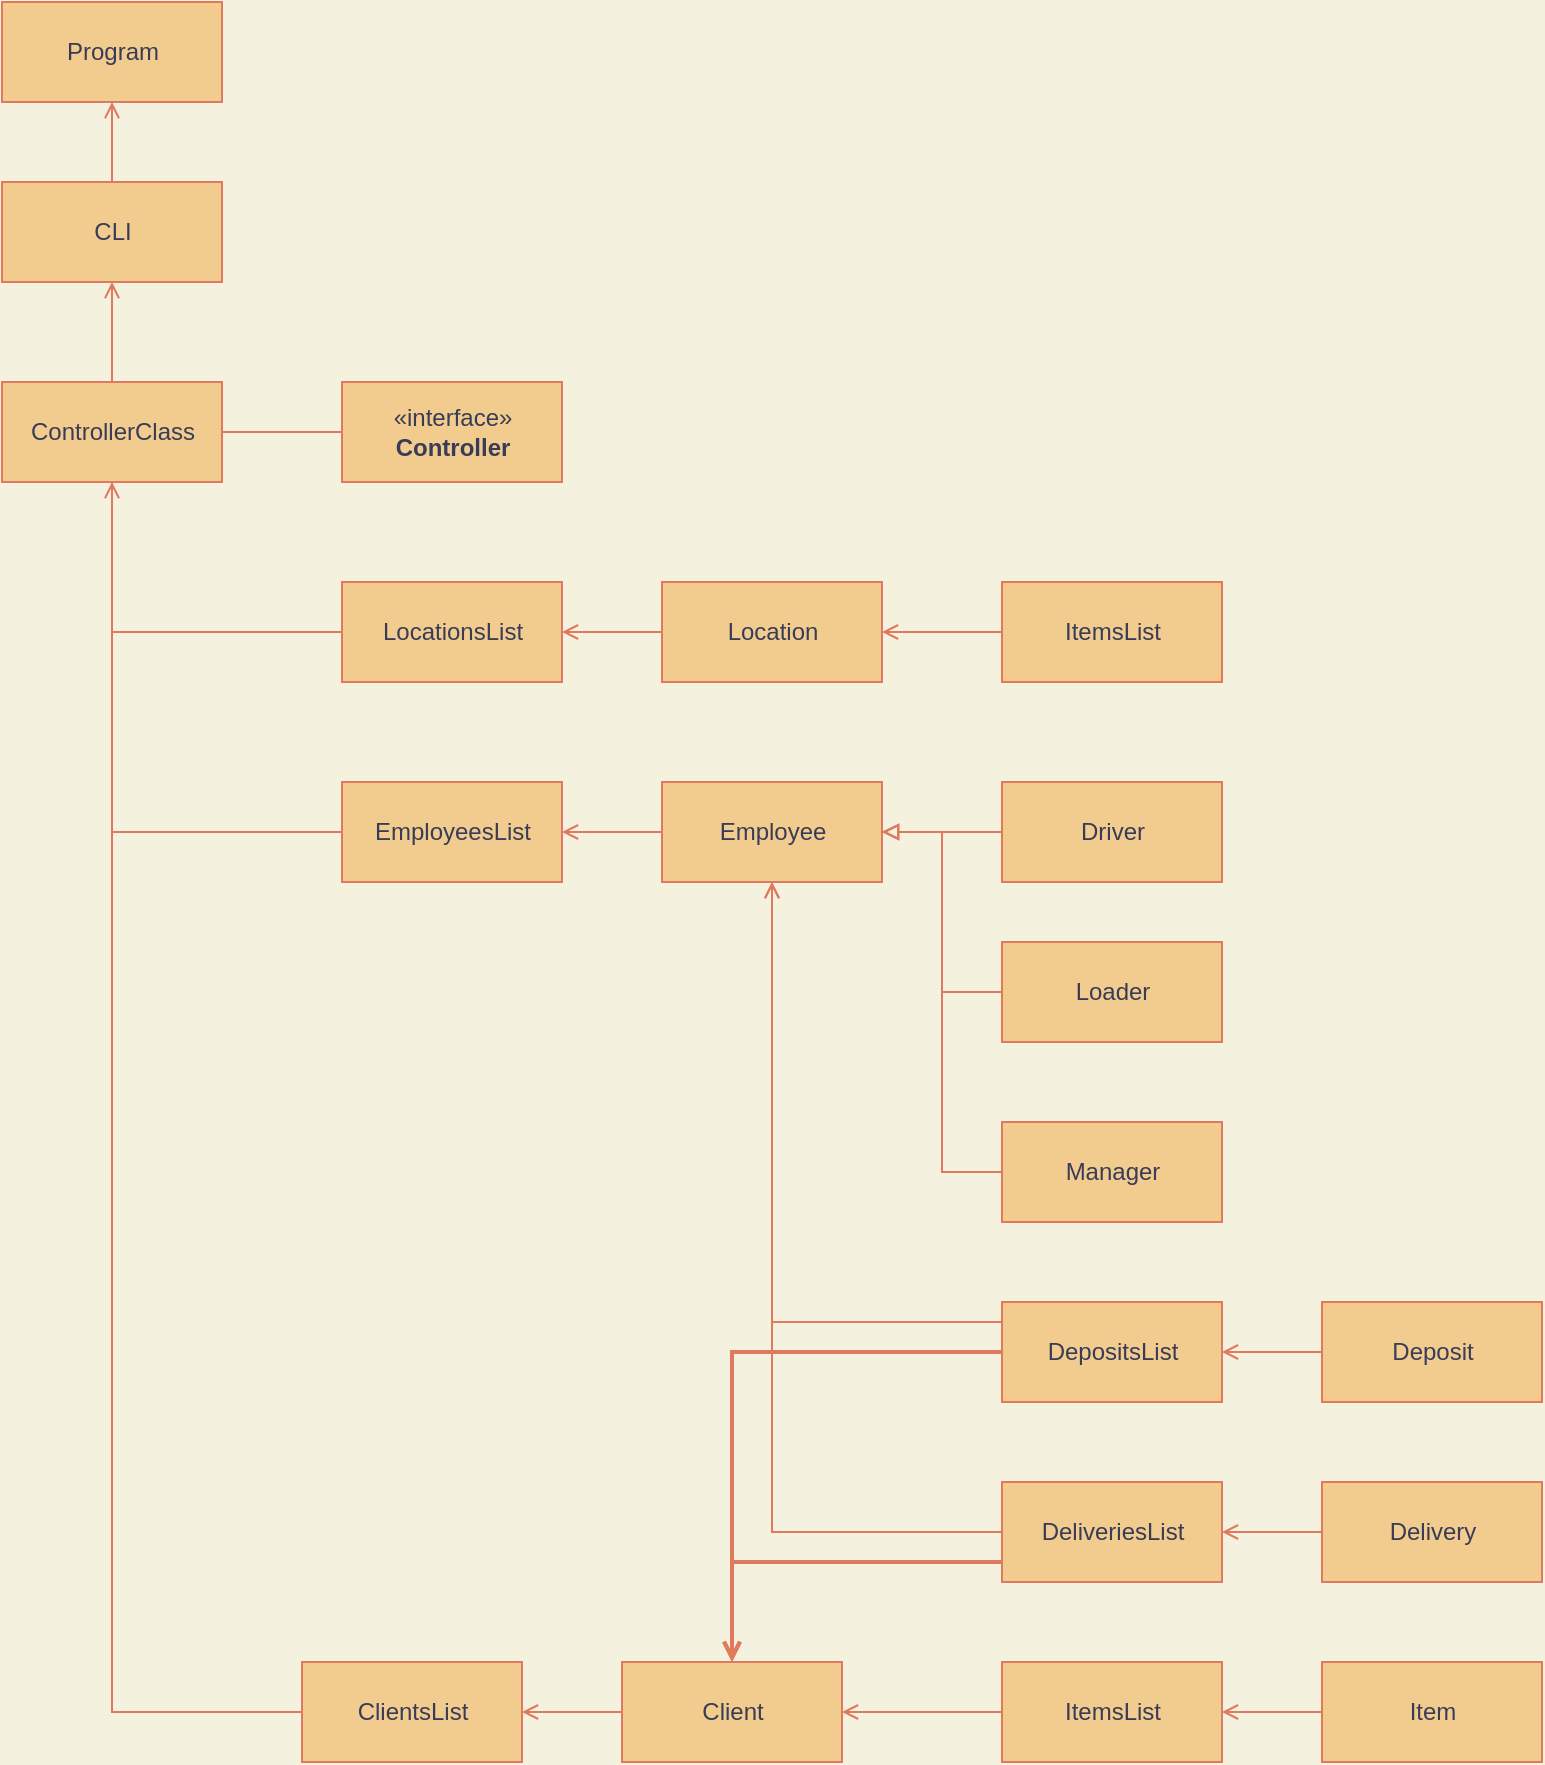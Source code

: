 <mxfile version="14.1.1" type="onedrive"><diagram id="QQUM25XsWhSIp6rmvZCL" name="Page-1"><mxGraphModel dx="1422" dy="791" grid="1" gridSize="10" guides="1" tooltips="1" connect="1" arrows="1" fold="1" page="1" pageScale="1" pageWidth="827" pageHeight="1169" background="#F4F1DE" math="0" shadow="0"><root><mxCell id="0"/><mxCell id="1" parent="0"/><mxCell id="jsNhq7d2Qaa1pOI35_wy-9" style="edgeStyle=orthogonalEdgeStyle;rounded=0;orthogonalLoop=1;jettySize=auto;html=1;entryX=0.5;entryY=0;entryDx=0;entryDy=0;endArrow=none;endFill=0;startArrow=open;startFill=0;labelBackgroundColor=#F4F1DE;strokeColor=#E07A5F;fontColor=#393C56;" parent="1" source="jsNhq7d2Qaa1pOI35_wy-1" target="jsNhq7d2Qaa1pOI35_wy-3" edge="1"><mxGeometry relative="1" as="geometry"/></mxCell><mxCell id="jsNhq7d2Qaa1pOI35_wy-1" value="Program" style="html=1;fillColor=#F2CC8F;strokeColor=#E07A5F;fontColor=#393C56;" parent="1" vertex="1"><mxGeometry x="40" y="30" width="110" height="50" as="geometry"/></mxCell><mxCell id="jsNhq7d2Qaa1pOI35_wy-8" style="edgeStyle=orthogonalEdgeStyle;rounded=0;orthogonalLoop=1;jettySize=auto;html=1;entryX=0.5;entryY=0;entryDx=0;entryDy=0;endArrow=none;endFill=0;startArrow=open;startFill=0;labelBackgroundColor=#F4F1DE;strokeColor=#E07A5F;fontColor=#393C56;" parent="1" source="jsNhq7d2Qaa1pOI35_wy-3" target="jsNhq7d2Qaa1pOI35_wy-5" edge="1"><mxGeometry relative="1" as="geometry"/></mxCell><mxCell id="jsNhq7d2Qaa1pOI35_wy-3" value="&lt;div&gt;CLI&lt;/div&gt;" style="html=1;fillColor=#F2CC8F;strokeColor=#E07A5F;fontColor=#393C56;" parent="1" vertex="1"><mxGeometry x="40" y="120" width="110" height="50" as="geometry"/></mxCell><mxCell id="jsNhq7d2Qaa1pOI35_wy-5" value="ControllerClass" style="html=1;fillColor=#F2CC8F;strokeColor=#E07A5F;fontColor=#393C56;" parent="1" vertex="1"><mxGeometry x="40" y="220" width="110" height="50" as="geometry"/></mxCell><mxCell id="jsNhq7d2Qaa1pOI35_wy-7" style="edgeStyle=orthogonalEdgeStyle;rounded=0;orthogonalLoop=1;jettySize=auto;html=1;entryX=1;entryY=0.5;entryDx=0;entryDy=0;endArrow=none;endFill=0;labelBackgroundColor=#F4F1DE;strokeColor=#E07A5F;fontColor=#393C56;" parent="1" source="jsNhq7d2Qaa1pOI35_wy-6" target="jsNhq7d2Qaa1pOI35_wy-5" edge="1"><mxGeometry relative="1" as="geometry"/></mxCell><mxCell id="jsNhq7d2Qaa1pOI35_wy-6" value="«interface»&lt;br&gt;&lt;b&gt;Controller&lt;/b&gt;" style="html=1;fillColor=#F2CC8F;strokeColor=#E07A5F;fontColor=#393C56;" parent="1" vertex="1"><mxGeometry x="210" y="220" width="110" height="50" as="geometry"/></mxCell><mxCell id="jsNhq7d2Qaa1pOI35_wy-12" value="" style="edgeStyle=orthogonalEdgeStyle;rounded=0;orthogonalLoop=1;jettySize=auto;html=1;endArrow=none;endFill=0;startArrow=open;startFill=0;labelBackgroundColor=#F4F1DE;strokeColor=#E07A5F;fontColor=#393C56;" parent="1" source="jsNhq7d2Qaa1pOI35_wy-10" target="jsNhq7d2Qaa1pOI35_wy-11" edge="1"><mxGeometry relative="1" as="geometry"/></mxCell><mxCell id="jsNhq7d2Qaa1pOI35_wy-47" style="edgeStyle=orthogonalEdgeStyle;rounded=0;orthogonalLoop=1;jettySize=auto;html=1;entryX=0.5;entryY=1;entryDx=0;entryDy=0;endArrow=none;endFill=0;labelBackgroundColor=#F4F1DE;strokeColor=#E07A5F;fontColor=#393C56;" parent="1" source="jsNhq7d2Qaa1pOI35_wy-10" target="jsNhq7d2Qaa1pOI35_wy-5" edge="1"><mxGeometry relative="1" as="geometry"/></mxCell><mxCell id="jsNhq7d2Qaa1pOI35_wy-10" value="LocationsList" style="html=1;fillColor=#F2CC8F;strokeColor=#E07A5F;fontColor=#393C56;" parent="1" vertex="1"><mxGeometry x="210" y="320" width="110" height="50" as="geometry"/></mxCell><mxCell id="jsNhq7d2Qaa1pOI35_wy-35" style="edgeStyle=orthogonalEdgeStyle;rounded=0;orthogonalLoop=1;jettySize=auto;html=1;entryX=0;entryY=0.5;entryDx=0;entryDy=0;endArrow=none;endFill=0;startArrow=open;startFill=0;labelBackgroundColor=#F4F1DE;strokeColor=#E07A5F;fontColor=#393C56;" parent="1" source="jsNhq7d2Qaa1pOI35_wy-11" target="jsNhq7d2Qaa1pOI35_wy-33" edge="1"><mxGeometry relative="1" as="geometry"/></mxCell><mxCell id="jsNhq7d2Qaa1pOI35_wy-11" value="Location" style="html=1;fillColor=#F2CC8F;strokeColor=#E07A5F;fontColor=#393C56;" parent="1" vertex="1"><mxGeometry x="370" y="320" width="110" height="50" as="geometry"/></mxCell><mxCell id="jsNhq7d2Qaa1pOI35_wy-48" style="edgeStyle=orthogonalEdgeStyle;rounded=0;orthogonalLoop=1;jettySize=auto;html=1;entryX=0.5;entryY=1;entryDx=0;entryDy=0;endArrow=none;endFill=0;labelBackgroundColor=#F4F1DE;strokeColor=#E07A5F;fontColor=#393C56;" parent="1" source="jsNhq7d2Qaa1pOI35_wy-13" target="jsNhq7d2Qaa1pOI35_wy-5" edge="1"><mxGeometry relative="1" as="geometry"/></mxCell><mxCell id="jsNhq7d2Qaa1pOI35_wy-13" value="EmployeesList" style="html=1;fillColor=#F2CC8F;strokeColor=#E07A5F;fontColor=#393C56;" parent="1" vertex="1"><mxGeometry x="210" y="420" width="110" height="50" as="geometry"/></mxCell><mxCell id="jsNhq7d2Qaa1pOI35_wy-20" style="edgeStyle=orthogonalEdgeStyle;rounded=0;orthogonalLoop=1;jettySize=auto;html=1;entryX=1;entryY=0.5;entryDx=0;entryDy=0;endArrow=block;endFill=0;labelBackgroundColor=#F4F1DE;strokeColor=#E07A5F;fontColor=#393C56;" parent="1" source="jsNhq7d2Qaa1pOI35_wy-14" target="jsNhq7d2Qaa1pOI35_wy-17" edge="1"><mxGeometry relative="1" as="geometry"/></mxCell><mxCell id="jsNhq7d2Qaa1pOI35_wy-14" value="Driver" style="html=1;fillColor=#F2CC8F;strokeColor=#E07A5F;fontColor=#393C56;" parent="1" vertex="1"><mxGeometry x="540" y="420" width="110" height="50" as="geometry"/></mxCell><mxCell id="jsNhq7d2Qaa1pOI35_wy-21" style="edgeStyle=orthogonalEdgeStyle;rounded=0;orthogonalLoop=1;jettySize=auto;html=1;endArrow=block;endFill=0;entryX=1;entryY=0.5;entryDx=0;entryDy=0;labelBackgroundColor=#F4F1DE;strokeColor=#E07A5F;fontColor=#393C56;" parent="1" source="jsNhq7d2Qaa1pOI35_wy-16" target="jsNhq7d2Qaa1pOI35_wy-17" edge="1"><mxGeometry relative="1" as="geometry"><mxPoint x="510" y="450" as="targetPoint"/></mxGeometry></mxCell><mxCell id="jsNhq7d2Qaa1pOI35_wy-16" value="Loader" style="html=1;fillColor=#F2CC8F;strokeColor=#E07A5F;fontColor=#393C56;" parent="1" vertex="1"><mxGeometry x="540" y="500" width="110" height="50" as="geometry"/></mxCell><mxCell id="jsNhq7d2Qaa1pOI35_wy-19" style="edgeStyle=orthogonalEdgeStyle;rounded=0;orthogonalLoop=1;jettySize=auto;html=1;entryX=1;entryY=0.5;entryDx=0;entryDy=0;endArrow=open;endFill=0;startArrow=none;startFill=0;labelBackgroundColor=#F4F1DE;strokeColor=#E07A5F;fontColor=#393C56;" parent="1" source="jsNhq7d2Qaa1pOI35_wy-17" target="jsNhq7d2Qaa1pOI35_wy-13" edge="1"><mxGeometry relative="1" as="geometry"/></mxCell><mxCell id="jsNhq7d2Qaa1pOI35_wy-17" value="Employee" style="html=1;fillColor=#F2CC8F;strokeColor=#E07A5F;fontColor=#393C56;" parent="1" vertex="1"><mxGeometry x="370" y="420" width="110" height="50" as="geometry"/></mxCell><mxCell id="jsNhq7d2Qaa1pOI35_wy-23" style="edgeStyle=orthogonalEdgeStyle;rounded=0;orthogonalLoop=1;jettySize=auto;html=1;entryX=1;entryY=0.5;entryDx=0;entryDy=0;endArrow=block;endFill=0;startArrow=none;startFill=0;labelBackgroundColor=#F4F1DE;strokeColor=#E07A5F;fontColor=#393C56;" parent="1" source="jsNhq7d2Qaa1pOI35_wy-18" target="jsNhq7d2Qaa1pOI35_wy-17" edge="1"><mxGeometry relative="1" as="geometry"/></mxCell><mxCell id="jsNhq7d2Qaa1pOI35_wy-18" value="Manager" style="html=1;fillColor=#F2CC8F;strokeColor=#E07A5F;fontColor=#393C56;" parent="1" vertex="1"><mxGeometry x="540" y="590" width="110" height="50" as="geometry"/></mxCell><mxCell id="jsNhq7d2Qaa1pOI35_wy-36" style="edgeStyle=orthogonalEdgeStyle;rounded=0;orthogonalLoop=1;jettySize=auto;html=1;entryX=0;entryY=0.5;entryDx=0;entryDy=0;endArrow=none;endFill=0;startArrow=open;startFill=0;labelBackgroundColor=#F4F1DE;strokeColor=#E07A5F;fontColor=#393C56;" parent="1" source="jsNhq7d2Qaa1pOI35_wy-24" target="jsNhq7d2Qaa1pOI35_wy-30" edge="1"><mxGeometry relative="1" as="geometry"/></mxCell><mxCell id="jsNhq7d2Qaa1pOI35_wy-49" style="edgeStyle=orthogonalEdgeStyle;rounded=0;orthogonalLoop=1;jettySize=auto;html=1;entryX=0.5;entryY=1;entryDx=0;entryDy=0;endArrow=open;endFill=0;labelBackgroundColor=#F4F1DE;strokeColor=#E07A5F;fontColor=#393C56;" parent="1" source="jsNhq7d2Qaa1pOI35_wy-24" target="jsNhq7d2Qaa1pOI35_wy-5" edge="1"><mxGeometry relative="1" as="geometry"/></mxCell><mxCell id="jsNhq7d2Qaa1pOI35_wy-24" value="ClientsList" style="html=1;fillColor=#F2CC8F;strokeColor=#E07A5F;fontColor=#393C56;" parent="1" vertex="1"><mxGeometry x="190" y="860" width="110" height="50" as="geometry"/></mxCell><mxCell id="jsNhq7d2Qaa1pOI35_wy-37" style="edgeStyle=orthogonalEdgeStyle;rounded=0;orthogonalLoop=1;jettySize=auto;html=1;entryX=0;entryY=0.5;entryDx=0;entryDy=0;endArrow=none;endFill=0;startArrow=open;startFill=0;labelBackgroundColor=#F4F1DE;strokeColor=#E07A5F;fontColor=#393C56;" parent="1" source="jsNhq7d2Qaa1pOI35_wy-30" target="jsNhq7d2Qaa1pOI35_wy-31" edge="1"><mxGeometry relative="1" as="geometry"/></mxCell><mxCell id="jsNhq7d2Qaa1pOI35_wy-30" value="Client" style="html=1;fillColor=#F2CC8F;strokeColor=#E07A5F;fontColor=#393C56;" parent="1" vertex="1"><mxGeometry x="350" y="860" width="110" height="50" as="geometry"/></mxCell><mxCell id="jsNhq7d2Qaa1pOI35_wy-38" style="edgeStyle=orthogonalEdgeStyle;rounded=0;orthogonalLoop=1;jettySize=auto;html=1;entryX=0;entryY=0.5;entryDx=0;entryDy=0;endArrow=none;endFill=0;startArrow=open;startFill=0;labelBackgroundColor=#F4F1DE;strokeColor=#E07A5F;fontColor=#393C56;" parent="1" source="jsNhq7d2Qaa1pOI35_wy-31" target="jsNhq7d2Qaa1pOI35_wy-32" edge="1"><mxGeometry relative="1" as="geometry"/></mxCell><mxCell id="jsNhq7d2Qaa1pOI35_wy-31" value="ItemsList" style="html=1;fillColor=#F2CC8F;strokeColor=#E07A5F;fontColor=#393C56;" parent="1" vertex="1"><mxGeometry x="540" y="860" width="110" height="50" as="geometry"/></mxCell><mxCell id="jsNhq7d2Qaa1pOI35_wy-32" value="Item" style="html=1;fillColor=#F2CC8F;strokeColor=#E07A5F;fontColor=#393C56;" parent="1" vertex="1"><mxGeometry x="700" y="860" width="110" height="50" as="geometry"/></mxCell><mxCell id="jsNhq7d2Qaa1pOI35_wy-33" value="ItemsList" style="html=1;fillColor=#F2CC8F;strokeColor=#E07A5F;fontColor=#393C56;" parent="1" vertex="1"><mxGeometry x="540" y="320" width="110" height="50" as="geometry"/></mxCell><mxCell id="uxpa-mwnewD_pwuMw3P4-9" style="edgeStyle=orthogonalEdgeStyle;rounded=0;orthogonalLoop=1;jettySize=auto;html=1;entryX=0.5;entryY=0;entryDx=0;entryDy=0;startArrow=none;startFill=0;endArrow=open;endFill=0;strokeWidth=2;labelBackgroundColor=#F4F1DE;strokeColor=#E07A5F;fontColor=#393C56;" edge="1" parent="1" source="jsNhq7d2Qaa1pOI35_wy-39" target="jsNhq7d2Qaa1pOI35_wy-30"><mxGeometry relative="1" as="geometry"/></mxCell><mxCell id="uxpa-mwnewD_pwuMw3P4-12" style="edgeStyle=orthogonalEdgeStyle;rounded=0;orthogonalLoop=1;jettySize=auto;html=1;entryX=0.5;entryY=1;entryDx=0;entryDy=0;startArrow=none;startFill=0;endArrow=open;endFill=0;labelBackgroundColor=#F4F1DE;strokeColor=#E07A5F;fontColor=#393C56;" edge="1" parent="1" source="jsNhq7d2Qaa1pOI35_wy-39" target="jsNhq7d2Qaa1pOI35_wy-17"><mxGeometry relative="1" as="geometry"><Array as="points"><mxPoint x="425" y="690"/></Array></mxGeometry></mxCell><mxCell id="jsNhq7d2Qaa1pOI35_wy-39" value="DepositsList" style="html=1;fillColor=#F2CC8F;strokeColor=#E07A5F;fontColor=#393C56;" parent="1" vertex="1"><mxGeometry x="540" y="680" width="110" height="50" as="geometry"/></mxCell><mxCell id="jsNhq7d2Qaa1pOI35_wy-41" style="edgeStyle=orthogonalEdgeStyle;rounded=0;orthogonalLoop=1;jettySize=auto;html=1;entryX=1;entryY=0.5;entryDx=0;entryDy=0;endArrow=open;endFill=0;startArrow=none;startFill=0;labelBackgroundColor=#F4F1DE;strokeColor=#E07A5F;fontColor=#393C56;" parent="1" source="jsNhq7d2Qaa1pOI35_wy-40" target="jsNhq7d2Qaa1pOI35_wy-39" edge="1"><mxGeometry relative="1" as="geometry"/></mxCell><mxCell id="jsNhq7d2Qaa1pOI35_wy-40" value="Deposit" style="html=1;fillColor=#F2CC8F;strokeColor=#E07A5F;fontColor=#393C56;" parent="1" vertex="1"><mxGeometry x="700" y="680" width="110" height="50" as="geometry"/></mxCell><mxCell id="uxpa-mwnewD_pwuMw3P4-11" style="edgeStyle=orthogonalEdgeStyle;rounded=0;orthogonalLoop=1;jettySize=auto;html=1;entryX=0.5;entryY=0;entryDx=0;entryDy=0;startArrow=none;startFill=0;endArrow=open;endFill=0;strokeWidth=2;labelBackgroundColor=#F4F1DE;strokeColor=#E07A5F;fontColor=#393C56;" edge="1" parent="1" source="jsNhq7d2Qaa1pOI35_wy-43" target="jsNhq7d2Qaa1pOI35_wy-30"><mxGeometry relative="1" as="geometry"><Array as="points"><mxPoint x="405" y="810"/></Array></mxGeometry></mxCell><mxCell id="uxpa-mwnewD_pwuMw3P4-13" style="edgeStyle=orthogonalEdgeStyle;rounded=0;orthogonalLoop=1;jettySize=auto;html=1;startArrow=none;startFill=0;endArrow=open;endFill=0;entryX=0.5;entryY=1;entryDx=0;entryDy=0;labelBackgroundColor=#F4F1DE;strokeColor=#E07A5F;fontColor=#393C56;" edge="1" parent="1" source="jsNhq7d2Qaa1pOI35_wy-43" target="jsNhq7d2Qaa1pOI35_wy-17"><mxGeometry relative="1" as="geometry"><mxPoint x="430" y="640" as="targetPoint"/></mxGeometry></mxCell><mxCell id="jsNhq7d2Qaa1pOI35_wy-43" value="DeliveriesList" style="html=1;fillColor=#F2CC8F;strokeColor=#E07A5F;fontColor=#393C56;" parent="1" vertex="1"><mxGeometry x="540" y="770" width="110" height="50" as="geometry"/></mxCell><mxCell id="jsNhq7d2Qaa1pOI35_wy-45" style="edgeStyle=orthogonalEdgeStyle;rounded=0;orthogonalLoop=1;jettySize=auto;html=1;entryX=1;entryY=0.5;entryDx=0;entryDy=0;endArrow=open;endFill=0;labelBackgroundColor=#F4F1DE;strokeColor=#E07A5F;fontColor=#393C56;" parent="1" source="jsNhq7d2Qaa1pOI35_wy-44" target="jsNhq7d2Qaa1pOI35_wy-43" edge="1"><mxGeometry relative="1" as="geometry"/></mxCell><mxCell id="jsNhq7d2Qaa1pOI35_wy-44" value="Delivery" style="html=1;fillColor=#F2CC8F;strokeColor=#E07A5F;fontColor=#393C56;" parent="1" vertex="1"><mxGeometry x="700" y="770" width="110" height="50" as="geometry"/></mxCell></root></mxGraphModel></diagram></mxfile>